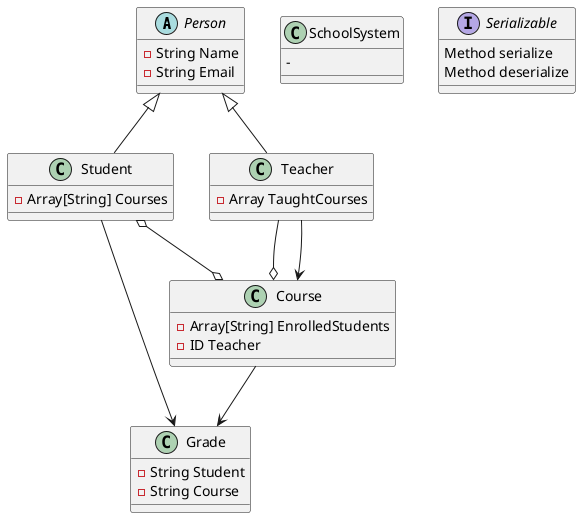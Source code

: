 @startuml
'https://plantuml.com/class-diagram

abstract class Person {
- String Name
- String Email
}
class SchoolSystem {
-
}
class Student {
- Array[String] Courses
}
class Teacher {
- Array TaughtCourses
}

class Grade {
- String Student
- String Course
}

class Course {
- Array[String] EnrolledStudents
- ID Teacher
}
Person <|-- Teacher
Person <|-- Student
Teacher --o Course
Student o--o Course
Course --> Grade
Student --> Grade
Teacher --> Course

interface Serializable {
Method serialize
Method deserialize
}
@enduml